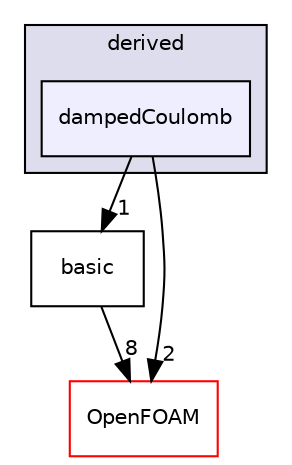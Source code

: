 digraph "src/lagrangian/molecularDynamics/potential/pairPotential/derived/dampedCoulomb" {
  bgcolor=transparent;
  compound=true
  node [ fontsize="10", fontname="Helvetica"];
  edge [ labelfontsize="10", labelfontname="Helvetica"];
  subgraph clusterdir_127cbda186355f052767641ca8d002f6 {
    graph [ bgcolor="#ddddee", pencolor="black", label="derived" fontname="Helvetica", fontsize="10", URL="dir_127cbda186355f052767641ca8d002f6.html"]
  dir_95cf4f9d09ee738de15b67e57880d59d [shape=box, label="dampedCoulomb", style="filled", fillcolor="#eeeeff", pencolor="black", URL="dir_95cf4f9d09ee738de15b67e57880d59d.html"];
  }
  dir_af06faa01f54f232122be5fb12cfebde [shape=box label="basic" URL="dir_af06faa01f54f232122be5fb12cfebde.html"];
  dir_c5473ff19b20e6ec4dfe5c310b3778a8 [shape=box label="OpenFOAM" color="red" URL="dir_c5473ff19b20e6ec4dfe5c310b3778a8.html"];
  dir_af06faa01f54f232122be5fb12cfebde->dir_c5473ff19b20e6ec4dfe5c310b3778a8 [headlabel="8", labeldistance=1.5 headhref="dir_001654_001892.html"];
  dir_95cf4f9d09ee738de15b67e57880d59d->dir_af06faa01f54f232122be5fb12cfebde [headlabel="1", labeldistance=1.5 headhref="dir_001658_001654.html"];
  dir_95cf4f9d09ee738de15b67e57880d59d->dir_c5473ff19b20e6ec4dfe5c310b3778a8 [headlabel="2", labeldistance=1.5 headhref="dir_001658_001892.html"];
}
